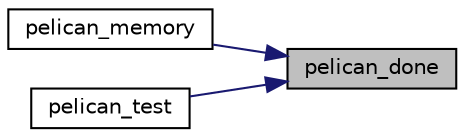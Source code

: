 digraph "pelican_done"
{
 // LATEX_PDF_SIZE
  edge [fontname="Helvetica",fontsize="10",labelfontname="Helvetica",labelfontsize="10"];
  node [fontname="Helvetica",fontsize="10",shape=record];
  rankdir="RL";
  Node8 [label="pelican_done",height=0.2,width=0.4,color="black", fillcolor="grey75", style="filled", fontcolor="black",tooltip="Terminate Pelican MAC."];
  Node8 -> Node9 [dir="back",color="midnightblue",fontsize="10",style="solid",fontname="Helvetica"];
  Node9 [label="pelican_memory",height=0.2,width=0.4,color="black", fillcolor="white", style="filled",URL="$pelican__memory_8c.html#a1c9283f981146b34e1f61fd18840d6f7",tooltip="Pelican block of memory."];
  Node8 -> Node10 [dir="back",color="midnightblue",fontsize="10",style="solid",fontname="Helvetica"];
  Node10 [label="pelican_test",height=0.2,width=0.4,color="black", fillcolor="white", style="filled",URL="$pelican__test_8c.html#aa17b4cc1ebf25aa8011e9abce289629c",tooltip=" "];
}
